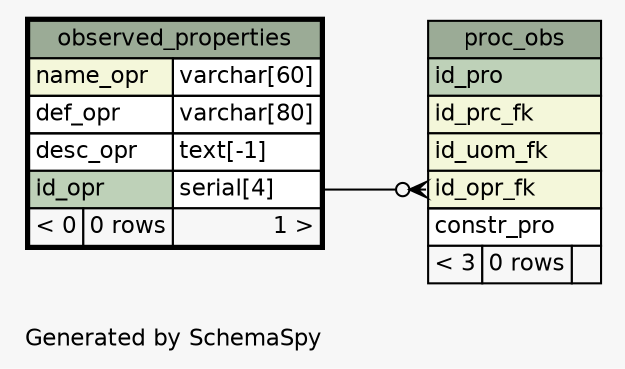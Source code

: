 // dot 2.26.3 on Linux 3.2.0-32-generic-pae
// SchemaSpy rev 590
digraph "oneDegreeRelationshipsDiagram" {
  graph [
    rankdir="RL"
    bgcolor="#f7f7f7"
    label="\nGenerated by SchemaSpy"
    labeljust="l"
    nodesep="0.18"
    ranksep="0.46"
    fontname="Helvetica"
    fontsize="11"
  ];
  node [
    fontname="Helvetica"
    fontsize="11"
    shape="plaintext"
  ];
  edge [
    arrowsize="0.8"
  ];
  "proc_obs":"id_opr_fk":w -> "observed_properties":"id_opr.type":e [arrowhead=none dir=back arrowtail=crowodot];
  "observed_properties" [
    label=<
    <TABLE BORDER="2" CELLBORDER="1" CELLSPACING="0" BGCOLOR="#ffffff">
      <TR><TD COLSPAN="3" BGCOLOR="#9bab96" ALIGN="CENTER">observed_properties</TD></TR>
      <TR><TD PORT="name_opr" COLSPAN="2" BGCOLOR="#f4f7da" ALIGN="LEFT">name_opr</TD><TD PORT="name_opr.type" ALIGN="LEFT">varchar[60]</TD></TR>
      <TR><TD PORT="def_opr" COLSPAN="2" ALIGN="LEFT">def_opr</TD><TD PORT="def_opr.type" ALIGN="LEFT">varchar[80]</TD></TR>
      <TR><TD PORT="desc_opr" COLSPAN="2" ALIGN="LEFT">desc_opr</TD><TD PORT="desc_opr.type" ALIGN="LEFT">text[-1]</TD></TR>
      <TR><TD PORT="id_opr" COLSPAN="2" BGCOLOR="#bed1b8" ALIGN="LEFT">id_opr</TD><TD PORT="id_opr.type" ALIGN="LEFT">serial[4]</TD></TR>
      <TR><TD ALIGN="LEFT" BGCOLOR="#f7f7f7">&lt; 0</TD><TD ALIGN="RIGHT" BGCOLOR="#f7f7f7">0 rows</TD><TD ALIGN="RIGHT" BGCOLOR="#f7f7f7">1 &gt;</TD></TR>
    </TABLE>>
    URL="observed_properties.html"
    tooltip="observed_properties"
  ];
  "proc_obs" [
    label=<
    <TABLE BORDER="0" CELLBORDER="1" CELLSPACING="0" BGCOLOR="#ffffff">
      <TR><TD COLSPAN="3" BGCOLOR="#9bab96" ALIGN="CENTER">proc_obs</TD></TR>
      <TR><TD PORT="id_pro" COLSPAN="3" BGCOLOR="#bed1b8" ALIGN="LEFT">id_pro</TD></TR>
      <TR><TD PORT="id_prc_fk" COLSPAN="3" BGCOLOR="#f4f7da" ALIGN="LEFT">id_prc_fk</TD></TR>
      <TR><TD PORT="id_uom_fk" COLSPAN="3" BGCOLOR="#f4f7da" ALIGN="LEFT">id_uom_fk</TD></TR>
      <TR><TD PORT="id_opr_fk" COLSPAN="3" BGCOLOR="#f4f7da" ALIGN="LEFT">id_opr_fk</TD></TR>
      <TR><TD PORT="constr_pro" COLSPAN="3" ALIGN="LEFT">constr_pro</TD></TR>
      <TR><TD ALIGN="LEFT" BGCOLOR="#f7f7f7">&lt; 3</TD><TD ALIGN="RIGHT" BGCOLOR="#f7f7f7">0 rows</TD><TD ALIGN="RIGHT" BGCOLOR="#f7f7f7">  </TD></TR>
    </TABLE>>
    URL="proc_obs.html"
    tooltip="proc_obs"
  ];
}

